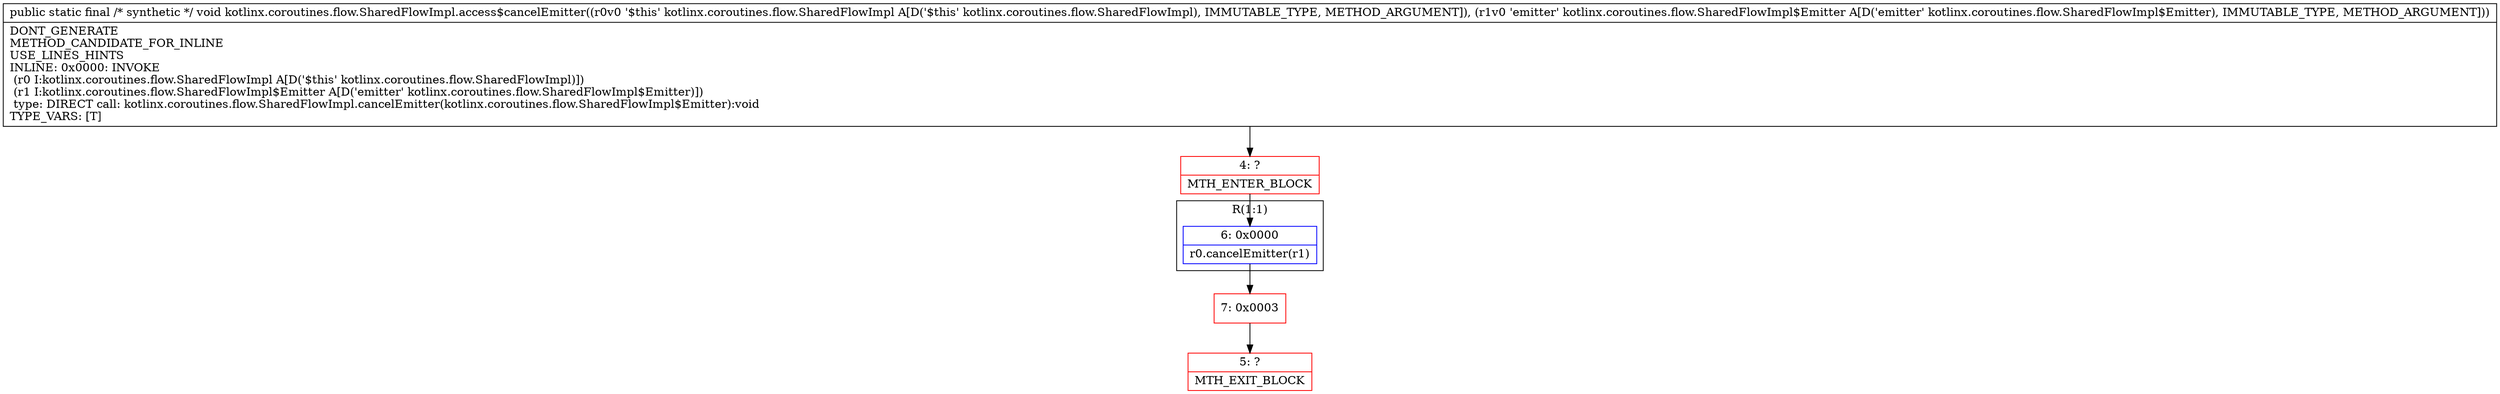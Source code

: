 digraph "CFG forkotlinx.coroutines.flow.SharedFlowImpl.access$cancelEmitter(Lkotlinx\/coroutines\/flow\/SharedFlowImpl;Lkotlinx\/coroutines\/flow\/SharedFlowImpl$Emitter;)V" {
subgraph cluster_Region_1005498414 {
label = "R(1:1)";
node [shape=record,color=blue];
Node_6 [shape=record,label="{6\:\ 0x0000|r0.cancelEmitter(r1)\l}"];
}
Node_4 [shape=record,color=red,label="{4\:\ ?|MTH_ENTER_BLOCK\l}"];
Node_7 [shape=record,color=red,label="{7\:\ 0x0003}"];
Node_5 [shape=record,color=red,label="{5\:\ ?|MTH_EXIT_BLOCK\l}"];
MethodNode[shape=record,label="{public static final \/* synthetic *\/ void kotlinx.coroutines.flow.SharedFlowImpl.access$cancelEmitter((r0v0 '$this' kotlinx.coroutines.flow.SharedFlowImpl A[D('$this' kotlinx.coroutines.flow.SharedFlowImpl), IMMUTABLE_TYPE, METHOD_ARGUMENT]), (r1v0 'emitter' kotlinx.coroutines.flow.SharedFlowImpl$Emitter A[D('emitter' kotlinx.coroutines.flow.SharedFlowImpl$Emitter), IMMUTABLE_TYPE, METHOD_ARGUMENT]))  | DONT_GENERATE\lMETHOD_CANDIDATE_FOR_INLINE\lUSE_LINES_HINTS\lINLINE: 0x0000: INVOKE  \l  (r0 I:kotlinx.coroutines.flow.SharedFlowImpl A[D('$this' kotlinx.coroutines.flow.SharedFlowImpl)])\l  (r1 I:kotlinx.coroutines.flow.SharedFlowImpl$Emitter A[D('emitter' kotlinx.coroutines.flow.SharedFlowImpl$Emitter)])\l type: DIRECT call: kotlinx.coroutines.flow.SharedFlowImpl.cancelEmitter(kotlinx.coroutines.flow.SharedFlowImpl$Emitter):void\lTYPE_VARS: [T]\l}"];
MethodNode -> Node_4;Node_6 -> Node_7;
Node_4 -> Node_6;
Node_7 -> Node_5;
}

